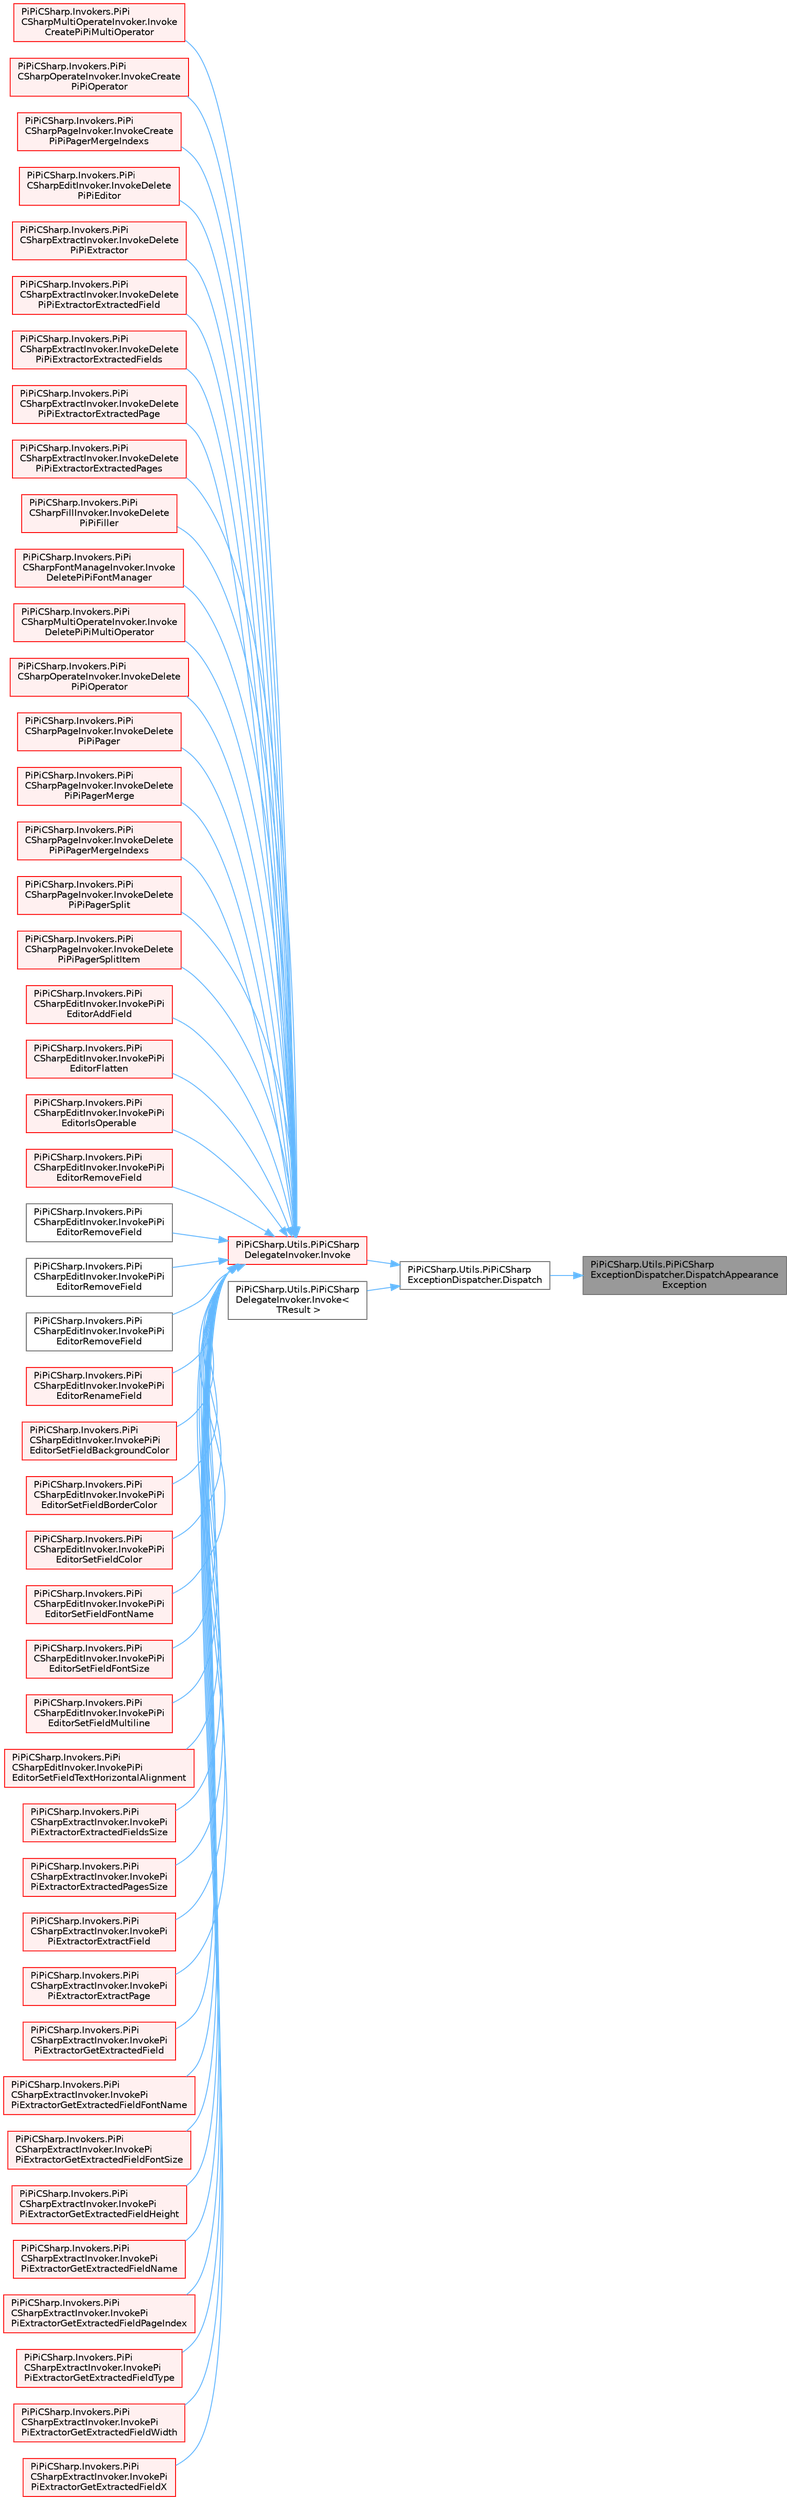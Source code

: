 digraph "PiPiCSharp.Utils.PiPiCSharpExceptionDispatcher.DispatchAppearanceException"
{
 // LATEX_PDF_SIZE
  bgcolor="transparent";
  edge [fontname=Helvetica,fontsize=10,labelfontname=Helvetica,labelfontsize=10];
  node [fontname=Helvetica,fontsize=10,shape=box,height=0.2,width=0.4];
  rankdir="RL";
  Node1 [id="Node000001",label="PiPiCSharp.Utils.PiPiCSharp\lExceptionDispatcher.DispatchAppearance\lException",height=0.2,width=0.4,color="gray40", fillcolor="grey60", style="filled", fontcolor="black",tooltip=" "];
  Node1 -> Node2 [id="edge1_Node000001_Node000002",dir="back",color="steelblue1",style="solid",tooltip=" "];
  Node2 [id="Node000002",label="PiPiCSharp.Utils.PiPiCSharp\lExceptionDispatcher.Dispatch",height=0.2,width=0.4,color="grey40", fillcolor="white", style="filled",URL="$class_pi_pi_c_sharp_1_1_utils_1_1_pi_pi_c_sharp_exception_dispatcher.html#ad5697422873390eb29f024aecfa4c83b",tooltip="Dispatch error."];
  Node2 -> Node3 [id="edge2_Node000002_Node000003",dir="back",color="steelblue1",style="solid",tooltip=" "];
  Node3 [id="Node000003",label="PiPiCSharp.Utils.PiPiCSharp\lDelegateInvoker.Invoke",height=0.2,width=0.4,color="red", fillcolor="#FFF0F0", style="filled",URL="$class_pi_pi_c_sharp_1_1_utils_1_1_pi_pi_c_sharp_delegate_invoker.html#ad3921b774f5d75070100abbcf4f76a82",tooltip="Invoke void result delegate."];
  Node3 -> Node4 [id="edge3_Node000003_Node000004",dir="back",color="steelblue1",style="solid",tooltip=" "];
  Node4 [id="Node000004",label="PiPiCSharp.Invokers.PiPi\lCSharpMultiOperateInvoker.Invoke\lCreatePiPiMultiOperator",height=0.2,width=0.4,color="red", fillcolor="#FFF0F0", style="filled",URL="$class_pi_pi_c_sharp_1_1_invokers_1_1_pi_pi_c_sharp_multi_operate_invoker.html#a444a6270b79ceb1eaa89cedc967bd25b",tooltip="Invoke PiPiMultiOperateWrapper CreatePiPiMultiOperator."];
  Node3 -> Node6 [id="edge4_Node000003_Node000006",dir="back",color="steelblue1",style="solid",tooltip=" "];
  Node6 [id="Node000006",label="PiPiCSharp.Invokers.PiPi\lCSharpOperateInvoker.InvokeCreate\lPiPiOperator",height=0.2,width=0.4,color="red", fillcolor="#FFF0F0", style="filled",URL="$class_pi_pi_c_sharp_1_1_invokers_1_1_pi_pi_c_sharp_operate_invoker.html#a9ad3be0358ceb0801a37e6e61db5630d",tooltip="Invoke PiPiOperateWrapper CreatePiPiOperator."];
  Node3 -> Node8 [id="edge5_Node000003_Node000008",dir="back",color="steelblue1",style="solid",tooltip=" "];
  Node8 [id="Node000008",label="PiPiCSharp.Invokers.PiPi\lCSharpPageInvoker.InvokeCreate\lPiPiPagerMergeIndexs",height=0.2,width=0.4,color="red", fillcolor="#FFF0F0", style="filled",URL="$class_pi_pi_c_sharp_1_1_invokers_1_1_pi_pi_c_sharp_page_invoker.html#a4329318467d8ca8cc2301d7736a44104",tooltip="Invoke PiPiPageWrapper CreatePiPiPagerMergeIndexs."];
  Node3 -> Node10 [id="edge6_Node000003_Node000010",dir="back",color="steelblue1",style="solid",tooltip=" "];
  Node10 [id="Node000010",label="PiPiCSharp.Invokers.PiPi\lCSharpEditInvoker.InvokeDelete\lPiPiEditor",height=0.2,width=0.4,color="red", fillcolor="#FFF0F0", style="filled",URL="$class_pi_pi_c_sharp_1_1_invokers_1_1_pi_pi_c_sharp_edit_invoker.html#af27b6208ff3325b85c9bf810bfdccea6",tooltip="Invoke PiPiEditWrapper DeletePiPiEditor."];
  Node3 -> Node12 [id="edge7_Node000003_Node000012",dir="back",color="steelblue1",style="solid",tooltip=" "];
  Node12 [id="Node000012",label="PiPiCSharp.Invokers.PiPi\lCSharpExtractInvoker.InvokeDelete\lPiPiExtractor",height=0.2,width=0.4,color="red", fillcolor="#FFF0F0", style="filled",URL="$class_pi_pi_c_sharp_1_1_invokers_1_1_pi_pi_c_sharp_extract_invoker.html#aa5bd631a380714805e3bd50c97588a65",tooltip="Invoke PiPiEditWrapper DeletePiPiExtractor."];
  Node3 -> Node14 [id="edge8_Node000003_Node000014",dir="back",color="steelblue1",style="solid",tooltip=" "];
  Node14 [id="Node000014",label="PiPiCSharp.Invokers.PiPi\lCSharpExtractInvoker.InvokeDelete\lPiPiExtractorExtractedField",height=0.2,width=0.4,color="red", fillcolor="#FFF0F0", style="filled",URL="$class_pi_pi_c_sharp_1_1_invokers_1_1_pi_pi_c_sharp_extract_invoker.html#a6efc39a65182a4c45fc5cd6fbfa64e94",tooltip="Invoke PiPiEditWrapper DeletePiPiExtractorExtractedField."];
  Node3 -> Node16 [id="edge9_Node000003_Node000016",dir="back",color="steelblue1",style="solid",tooltip=" "];
  Node16 [id="Node000016",label="PiPiCSharp.Invokers.PiPi\lCSharpExtractInvoker.InvokeDelete\lPiPiExtractorExtractedFields",height=0.2,width=0.4,color="red", fillcolor="#FFF0F0", style="filled",URL="$class_pi_pi_c_sharp_1_1_invokers_1_1_pi_pi_c_sharp_extract_invoker.html#a26cdbc1d90ebaf92beb90728373c9dc2",tooltip="Invoke PiPiEditWrapper DeletePiPiExtractorExtractedFields."];
  Node3 -> Node17 [id="edge10_Node000003_Node000017",dir="back",color="steelblue1",style="solid",tooltip=" "];
  Node17 [id="Node000017",label="PiPiCSharp.Invokers.PiPi\lCSharpExtractInvoker.InvokeDelete\lPiPiExtractorExtractedPage",height=0.2,width=0.4,color="red", fillcolor="#FFF0F0", style="filled",URL="$class_pi_pi_c_sharp_1_1_invokers_1_1_pi_pi_c_sharp_extract_invoker.html#af75082bde5f97529cb2c30ad7c39788e",tooltip="Invoke PiPiEditWrapper DeletePiPiExtractorExtractedPage."];
  Node3 -> Node19 [id="edge11_Node000003_Node000019",dir="back",color="steelblue1",style="solid",tooltip=" "];
  Node19 [id="Node000019",label="PiPiCSharp.Invokers.PiPi\lCSharpExtractInvoker.InvokeDelete\lPiPiExtractorExtractedPages",height=0.2,width=0.4,color="red", fillcolor="#FFF0F0", style="filled",URL="$class_pi_pi_c_sharp_1_1_invokers_1_1_pi_pi_c_sharp_extract_invoker.html#a16a5b377fa7d772bbd5b31ec063f2e07",tooltip="Invoke PiPiEditWrapper DeletePiPiExtractorExtractedPages."];
  Node3 -> Node20 [id="edge12_Node000003_Node000020",dir="back",color="steelblue1",style="solid",tooltip=" "];
  Node20 [id="Node000020",label="PiPiCSharp.Invokers.PiPi\lCSharpFillInvoker.InvokeDelete\lPiPiFiller",height=0.2,width=0.4,color="red", fillcolor="#FFF0F0", style="filled",URL="$class_pi_pi_c_sharp_1_1_invokers_1_1_pi_pi_c_sharp_fill_invoker.html#a83fbeffc67ab7233252c511509360504",tooltip="Invoke PiPiFillWrapper DeletePiPiFiller."];
  Node3 -> Node22 [id="edge13_Node000003_Node000022",dir="back",color="steelblue1",style="solid",tooltip=" "];
  Node22 [id="Node000022",label="PiPiCSharp.Invokers.PiPi\lCSharpFontManageInvoker.Invoke\lDeletePiPiFontManager",height=0.2,width=0.4,color="red", fillcolor="#FFF0F0", style="filled",URL="$class_pi_pi_c_sharp_1_1_invokers_1_1_pi_pi_c_sharp_font_manage_invoker.html#ad4aa4f9febbbf17d39802b2037aafecd",tooltip="Invoke PiPiFontManageWrapper DeletePiPiFontManager."];
  Node3 -> Node24 [id="edge14_Node000003_Node000024",dir="back",color="steelblue1",style="solid",tooltip=" "];
  Node24 [id="Node000024",label="PiPiCSharp.Invokers.PiPi\lCSharpMultiOperateInvoker.Invoke\lDeletePiPiMultiOperator",height=0.2,width=0.4,color="red", fillcolor="#FFF0F0", style="filled",URL="$class_pi_pi_c_sharp_1_1_invokers_1_1_pi_pi_c_sharp_multi_operate_invoker.html#a8ed97755b1fa89530b8f3148fb3a8343",tooltip="Invoke PiPiMultiOperateWrapper DeletePiPiMultiOperator."];
  Node3 -> Node26 [id="edge15_Node000003_Node000026",dir="back",color="steelblue1",style="solid",tooltip=" "];
  Node26 [id="Node000026",label="PiPiCSharp.Invokers.PiPi\lCSharpOperateInvoker.InvokeDelete\lPiPiOperator",height=0.2,width=0.4,color="red", fillcolor="#FFF0F0", style="filled",URL="$class_pi_pi_c_sharp_1_1_invokers_1_1_pi_pi_c_sharp_operate_invoker.html#a97684bec9a545629f0735573c31fa6a5",tooltip="Invoke PiPiOperateWrapper DeletePiPiOperator."];
  Node3 -> Node28 [id="edge16_Node000003_Node000028",dir="back",color="steelblue1",style="solid",tooltip=" "];
  Node28 [id="Node000028",label="PiPiCSharp.Invokers.PiPi\lCSharpPageInvoker.InvokeDelete\lPiPiPager",height=0.2,width=0.4,color="red", fillcolor="#FFF0F0", style="filled",URL="$class_pi_pi_c_sharp_1_1_invokers_1_1_pi_pi_c_sharp_page_invoker.html#a4232c2f3e71e67ccd79726c972fddf7b",tooltip="Invoke PiPiPageWrapper DeletePiPiPager."];
  Node3 -> Node30 [id="edge17_Node000003_Node000030",dir="back",color="steelblue1",style="solid",tooltip=" "];
  Node30 [id="Node000030",label="PiPiCSharp.Invokers.PiPi\lCSharpPageInvoker.InvokeDelete\lPiPiPagerMerge",height=0.2,width=0.4,color="red", fillcolor="#FFF0F0", style="filled",URL="$class_pi_pi_c_sharp_1_1_invokers_1_1_pi_pi_c_sharp_page_invoker.html#a798a6c4801fbb00363418b96a670c787",tooltip="Invoke PiPiPageWrapper DeletePiPiPagerMerge."];
  Node3 -> Node31 [id="edge18_Node000003_Node000031",dir="back",color="steelblue1",style="solid",tooltip=" "];
  Node31 [id="Node000031",label="PiPiCSharp.Invokers.PiPi\lCSharpPageInvoker.InvokeDelete\lPiPiPagerMergeIndexs",height=0.2,width=0.4,color="red", fillcolor="#FFF0F0", style="filled",URL="$class_pi_pi_c_sharp_1_1_invokers_1_1_pi_pi_c_sharp_page_invoker.html#a03d2421129a9bb466d6d8f4a90f1dbbb",tooltip="Invoke PiPiPageWrapper DeletePiPiPagerMergeIndexs."];
  Node3 -> Node32 [id="edge19_Node000003_Node000032",dir="back",color="steelblue1",style="solid",tooltip=" "];
  Node32 [id="Node000032",label="PiPiCSharp.Invokers.PiPi\lCSharpPageInvoker.InvokeDelete\lPiPiPagerSplit",height=0.2,width=0.4,color="red", fillcolor="#FFF0F0", style="filled",URL="$class_pi_pi_c_sharp_1_1_invokers_1_1_pi_pi_c_sharp_page_invoker.html#a7c4aad317fa997f05a66caeee3f9734d",tooltip="Invoke PiPiPageWrapper DeletePiPiPagerSplit."];
  Node3 -> Node34 [id="edge20_Node000003_Node000034",dir="back",color="steelblue1",style="solid",tooltip=" "];
  Node34 [id="Node000034",label="PiPiCSharp.Invokers.PiPi\lCSharpPageInvoker.InvokeDelete\lPiPiPagerSplitItem",height=0.2,width=0.4,color="red", fillcolor="#FFF0F0", style="filled",URL="$class_pi_pi_c_sharp_1_1_invokers_1_1_pi_pi_c_sharp_page_invoker.html#ae7a92c93a52a30fe99d97cb88acd377a",tooltip="Invoke PiPiPageWrapper DeletePiPiPagerSplitItem."];
  Node3 -> Node35 [id="edge21_Node000003_Node000035",dir="back",color="steelblue1",style="solid",tooltip=" "];
  Node35 [id="Node000035",label="PiPiCSharp.Invokers.PiPi\lCSharpEditInvoker.InvokePiPi\lEditorAddField",height=0.2,width=0.4,color="red", fillcolor="#FFF0F0", style="filled",URL="$class_pi_pi_c_sharp_1_1_invokers_1_1_pi_pi_c_sharp_edit_invoker.html#a4aef793e2cd51aa69b31ebd457e485a1",tooltip="Invoke PiPiEditWrapper PiPiEditorAddField."];
  Node3 -> Node37 [id="edge22_Node000003_Node000037",dir="back",color="steelblue1",style="solid",tooltip=" "];
  Node37 [id="Node000037",label="PiPiCSharp.Invokers.PiPi\lCSharpEditInvoker.InvokePiPi\lEditorFlatten",height=0.2,width=0.4,color="red", fillcolor="#FFF0F0", style="filled",URL="$class_pi_pi_c_sharp_1_1_invokers_1_1_pi_pi_c_sharp_edit_invoker.html#af8e6c620073751b20b7996bfa1dc3fee",tooltip="Invoke PiPiEditWrapper PiPiEditorFlatten."];
  Node3 -> Node39 [id="edge23_Node000003_Node000039",dir="back",color="steelblue1",style="solid",tooltip=" "];
  Node39 [id="Node000039",label="PiPiCSharp.Invokers.PiPi\lCSharpEditInvoker.InvokePiPi\lEditorIsOperable",height=0.2,width=0.4,color="red", fillcolor="#FFF0F0", style="filled",URL="$class_pi_pi_c_sharp_1_1_invokers_1_1_pi_pi_c_sharp_edit_invoker.html#a307dd65ed56eb9d8db4d41a8971ca47f",tooltip="Invoke PiPiEditWrapper PiPiEditorIsOperable."];
  Node3 -> Node41 [id="edge24_Node000003_Node000041",dir="back",color="steelblue1",style="solid",tooltip=" "];
  Node41 [id="Node000041",label="PiPiCSharp.Invokers.PiPi\lCSharpEditInvoker.InvokePiPi\lEditorRemoveField",height=0.2,width=0.4,color="red", fillcolor="#FFF0F0", style="filled",URL="$class_pi_pi_c_sharp_1_1_invokers_1_1_pi_pi_c_sharp_edit_invoker.html#a2a10c98bb88dd247fee5eb32db76b4be",tooltip="Invoke PiPiEditWrapper PiPiEditorRemoveField."];
  Node3 -> Node46 [id="edge25_Node000003_Node000046",dir="back",color="steelblue1",style="solid",tooltip=" "];
  Node46 [id="Node000046",label="PiPiCSharp.Invokers.PiPi\lCSharpEditInvoker.InvokePiPi\lEditorRemoveField",height=0.2,width=0.4,color="grey40", fillcolor="white", style="filled",URL="$class_pi_pi_c_sharp_1_1_invokers_1_1_pi_pi_c_sharp_edit_invoker.html#a6589e3474e0300f58e163d44280c8b7d",tooltip="Invoke PiPiEditWrapper PiPiEditorRemoveField."];
  Node3 -> Node47 [id="edge26_Node000003_Node000047",dir="back",color="steelblue1",style="solid",tooltip=" "];
  Node47 [id="Node000047",label="PiPiCSharp.Invokers.PiPi\lCSharpEditInvoker.InvokePiPi\lEditorRemoveField",height=0.2,width=0.4,color="grey40", fillcolor="white", style="filled",URL="$class_pi_pi_c_sharp_1_1_invokers_1_1_pi_pi_c_sharp_edit_invoker.html#a166cc262606d18833fb702d7d1826ada",tooltip="Invoke PiPiEditWrapper PiPiEditorRemoveField."];
  Node3 -> Node48 [id="edge27_Node000003_Node000048",dir="back",color="steelblue1",style="solid",tooltip=" "];
  Node48 [id="Node000048",label="PiPiCSharp.Invokers.PiPi\lCSharpEditInvoker.InvokePiPi\lEditorRemoveField",height=0.2,width=0.4,color="grey40", fillcolor="white", style="filled",URL="$class_pi_pi_c_sharp_1_1_invokers_1_1_pi_pi_c_sharp_edit_invoker.html#a6a1a696e21a43abaedcecca9af0fa625",tooltip="Invoke PiPiEditWrapper PiPiEditorRemoveField."];
  Node3 -> Node49 [id="edge28_Node000003_Node000049",dir="back",color="steelblue1",style="solid",tooltip=" "];
  Node49 [id="Node000049",label="PiPiCSharp.Invokers.PiPi\lCSharpEditInvoker.InvokePiPi\lEditorRenameField",height=0.2,width=0.4,color="red", fillcolor="#FFF0F0", style="filled",URL="$class_pi_pi_c_sharp_1_1_invokers_1_1_pi_pi_c_sharp_edit_invoker.html#ada04dc1a3929e792915531af6913aa97",tooltip="Invoke PiPiEditWrapper PiPiEditorRenameField."];
  Node3 -> Node51 [id="edge29_Node000003_Node000051",dir="back",color="steelblue1",style="solid",tooltip=" "];
  Node51 [id="Node000051",label="PiPiCSharp.Invokers.PiPi\lCSharpEditInvoker.InvokePiPi\lEditorSetFieldBackgroundColor",height=0.2,width=0.4,color="red", fillcolor="#FFF0F0", style="filled",URL="$class_pi_pi_c_sharp_1_1_invokers_1_1_pi_pi_c_sharp_edit_invoker.html#aa6f19d44ac5becae621715a5f91dd946",tooltip="Invoke PiPiEditWrapper PiPiEditorSetFieldBackgroundColor."];
  Node3 -> Node53 [id="edge30_Node000003_Node000053",dir="back",color="steelblue1",style="solid",tooltip=" "];
  Node53 [id="Node000053",label="PiPiCSharp.Invokers.PiPi\lCSharpEditInvoker.InvokePiPi\lEditorSetFieldBorderColor",height=0.2,width=0.4,color="red", fillcolor="#FFF0F0", style="filled",URL="$class_pi_pi_c_sharp_1_1_invokers_1_1_pi_pi_c_sharp_edit_invoker.html#a83bda2bd094a55a028688f9fd981118b",tooltip="Invoke PiPiEditWrapper PiPiEditorSetFieldBorderColor."];
  Node3 -> Node55 [id="edge31_Node000003_Node000055",dir="back",color="steelblue1",style="solid",tooltip=" "];
  Node55 [id="Node000055",label="PiPiCSharp.Invokers.PiPi\lCSharpEditInvoker.InvokePiPi\lEditorSetFieldColor",height=0.2,width=0.4,color="red", fillcolor="#FFF0F0", style="filled",URL="$class_pi_pi_c_sharp_1_1_invokers_1_1_pi_pi_c_sharp_edit_invoker.html#af0498f1642c1c226d25e4c42e8161ce9",tooltip="Invoke PiPiEditWrapper PiPiEditorSetFieldColor."];
  Node3 -> Node57 [id="edge32_Node000003_Node000057",dir="back",color="steelblue1",style="solid",tooltip=" "];
  Node57 [id="Node000057",label="PiPiCSharp.Invokers.PiPi\lCSharpEditInvoker.InvokePiPi\lEditorSetFieldFontName",height=0.2,width=0.4,color="red", fillcolor="#FFF0F0", style="filled",URL="$class_pi_pi_c_sharp_1_1_invokers_1_1_pi_pi_c_sharp_edit_invoker.html#aa49903ffa5af715b81e86d4b7c05a12f",tooltip="Invoke PiPiEditWrapper PiPiEditorSetFieldFontName."];
  Node3 -> Node59 [id="edge33_Node000003_Node000059",dir="back",color="steelblue1",style="solid",tooltip=" "];
  Node59 [id="Node000059",label="PiPiCSharp.Invokers.PiPi\lCSharpEditInvoker.InvokePiPi\lEditorSetFieldFontSize",height=0.2,width=0.4,color="red", fillcolor="#FFF0F0", style="filled",URL="$class_pi_pi_c_sharp_1_1_invokers_1_1_pi_pi_c_sharp_edit_invoker.html#af41eb1db28eba825f024da9ae6fdd0e9",tooltip="Invoke PiPiEditWrapper PiPiEditorSetFieldFontSize."];
  Node3 -> Node61 [id="edge34_Node000003_Node000061",dir="back",color="steelblue1",style="solid",tooltip=" "];
  Node61 [id="Node000061",label="PiPiCSharp.Invokers.PiPi\lCSharpEditInvoker.InvokePiPi\lEditorSetFieldMultiline",height=0.2,width=0.4,color="red", fillcolor="#FFF0F0", style="filled",URL="$class_pi_pi_c_sharp_1_1_invokers_1_1_pi_pi_c_sharp_edit_invoker.html#acb39840c9d35f2cf28bc7d56d479d182",tooltip="Invoke PiPiEditWrapper PiPiEditorSetFieldMultiline."];
  Node3 -> Node63 [id="edge35_Node000003_Node000063",dir="back",color="steelblue1",style="solid",tooltip=" "];
  Node63 [id="Node000063",label="PiPiCSharp.Invokers.PiPi\lCSharpEditInvoker.InvokePiPi\lEditorSetFieldTextHorizontalAlignment",height=0.2,width=0.4,color="red", fillcolor="#FFF0F0", style="filled",URL="$class_pi_pi_c_sharp_1_1_invokers_1_1_pi_pi_c_sharp_edit_invoker.html#ae16ade9aecc98da9a3ecf1d229906641",tooltip="Invoke PiPiEditWrapper PiPiEditorSetFieldTextHorizontalAlignment."];
  Node3 -> Node65 [id="edge36_Node000003_Node000065",dir="back",color="steelblue1",style="solid",tooltip=" "];
  Node65 [id="Node000065",label="PiPiCSharp.Invokers.PiPi\lCSharpExtractInvoker.InvokePi\lPiExtractorExtractedFieldsSize",height=0.2,width=0.4,color="red", fillcolor="#FFF0F0", style="filled",URL="$class_pi_pi_c_sharp_1_1_invokers_1_1_pi_pi_c_sharp_extract_invoker.html#a667d56ba62a10e0105bab9eb3b98722d",tooltip="Invoke PiPiEditWrapper PiPiExtractorExtractedFieldsSize."];
  Node3 -> Node66 [id="edge37_Node000003_Node000066",dir="back",color="steelblue1",style="solid",tooltip=" "];
  Node66 [id="Node000066",label="PiPiCSharp.Invokers.PiPi\lCSharpExtractInvoker.InvokePi\lPiExtractorExtractedPagesSize",height=0.2,width=0.4,color="red", fillcolor="#FFF0F0", style="filled",URL="$class_pi_pi_c_sharp_1_1_invokers_1_1_pi_pi_c_sharp_extract_invoker.html#aca3b121eebd8c44263d6d77ca2b70f5e",tooltip="Invoke PiPiEditWrapper PiPiExtractorExtractedPagesSize."];
  Node3 -> Node67 [id="edge38_Node000003_Node000067",dir="back",color="steelblue1",style="solid",tooltip=" "];
  Node67 [id="Node000067",label="PiPiCSharp.Invokers.PiPi\lCSharpExtractInvoker.InvokePi\lPiExtractorExtractField",height=0.2,width=0.4,color="red", fillcolor="#FFF0F0", style="filled",URL="$class_pi_pi_c_sharp_1_1_invokers_1_1_pi_pi_c_sharp_extract_invoker.html#a3530853725aeb8eb666dc3f213020761",tooltip="Invoke PiPiEditWrapper PiPiExtractorExtractField."];
  Node3 -> Node68 [id="edge39_Node000003_Node000068",dir="back",color="steelblue1",style="solid",tooltip=" "];
  Node68 [id="Node000068",label="PiPiCSharp.Invokers.PiPi\lCSharpExtractInvoker.InvokePi\lPiExtractorExtractPage",height=0.2,width=0.4,color="red", fillcolor="#FFF0F0", style="filled",URL="$class_pi_pi_c_sharp_1_1_invokers_1_1_pi_pi_c_sharp_extract_invoker.html#a2176d251dd0cd885e8d95329b3df728b",tooltip="Invoke PiPiEditWrapper PiPiExtractorExtractPage."];
  Node3 -> Node69 [id="edge40_Node000003_Node000069",dir="back",color="steelblue1",style="solid",tooltip=" "];
  Node69 [id="Node000069",label="PiPiCSharp.Invokers.PiPi\lCSharpExtractInvoker.InvokePi\lPiExtractorGetExtractedField",height=0.2,width=0.4,color="red", fillcolor="#FFF0F0", style="filled",URL="$class_pi_pi_c_sharp_1_1_invokers_1_1_pi_pi_c_sharp_extract_invoker.html#ab481dc9a7a847a233300003ad4b985b4",tooltip="Invoke PiPiEditWrapper PiPiExtractorGetExtractedField."];
  Node3 -> Node70 [id="edge41_Node000003_Node000070",dir="back",color="steelblue1",style="solid",tooltip=" "];
  Node70 [id="Node000070",label="PiPiCSharp.Invokers.PiPi\lCSharpExtractInvoker.InvokePi\lPiExtractorGetExtractedFieldFontName",height=0.2,width=0.4,color="red", fillcolor="#FFF0F0", style="filled",URL="$class_pi_pi_c_sharp_1_1_invokers_1_1_pi_pi_c_sharp_extract_invoker.html#ab59ab056f34ee7ad494239e8e30e8c82",tooltip="Invoke PiPiEditWrapper PiPiExtractorGetExtractedFieldFontName."];
  Node3 -> Node71 [id="edge42_Node000003_Node000071",dir="back",color="steelblue1",style="solid",tooltip=" "];
  Node71 [id="Node000071",label="PiPiCSharp.Invokers.PiPi\lCSharpExtractInvoker.InvokePi\lPiExtractorGetExtractedFieldFontSize",height=0.2,width=0.4,color="red", fillcolor="#FFF0F0", style="filled",URL="$class_pi_pi_c_sharp_1_1_invokers_1_1_pi_pi_c_sharp_extract_invoker.html#adc625b937bf50952ce89973f476470ad",tooltip="Invoke PiPiEditWrapper PiPiExtractorGetExtractedFieldFontSize."];
  Node3 -> Node72 [id="edge43_Node000003_Node000072",dir="back",color="steelblue1",style="solid",tooltip=" "];
  Node72 [id="Node000072",label="PiPiCSharp.Invokers.PiPi\lCSharpExtractInvoker.InvokePi\lPiExtractorGetExtractedFieldHeight",height=0.2,width=0.4,color="red", fillcolor="#FFF0F0", style="filled",URL="$class_pi_pi_c_sharp_1_1_invokers_1_1_pi_pi_c_sharp_extract_invoker.html#a83eba66ea5333eca737ce3116a4627b5",tooltip="Invoke PiPiEditWrapper PiPiExtractorGetExtractedFieldHeight."];
  Node3 -> Node73 [id="edge44_Node000003_Node000073",dir="back",color="steelblue1",style="solid",tooltip=" "];
  Node73 [id="Node000073",label="PiPiCSharp.Invokers.PiPi\lCSharpExtractInvoker.InvokePi\lPiExtractorGetExtractedFieldName",height=0.2,width=0.4,color="red", fillcolor="#FFF0F0", style="filled",URL="$class_pi_pi_c_sharp_1_1_invokers_1_1_pi_pi_c_sharp_extract_invoker.html#a583f5df1ae3660aceac9732c51495024",tooltip="Invoke PiPiEditWrapper PiPiExtractorGetExtractedFieldName."];
  Node3 -> Node74 [id="edge45_Node000003_Node000074",dir="back",color="steelblue1",style="solid",tooltip=" "];
  Node74 [id="Node000074",label="PiPiCSharp.Invokers.PiPi\lCSharpExtractInvoker.InvokePi\lPiExtractorGetExtractedFieldPageIndex",height=0.2,width=0.4,color="red", fillcolor="#FFF0F0", style="filled",URL="$class_pi_pi_c_sharp_1_1_invokers_1_1_pi_pi_c_sharp_extract_invoker.html#a403cf083d7cccf8ea76eeda28e0c8ef0",tooltip="Invoke PiPiEditWrapper PiPiExtractorGetExtractedFieldPageIndex."];
  Node3 -> Node75 [id="edge46_Node000003_Node000075",dir="back",color="steelblue1",style="solid",tooltip=" "];
  Node75 [id="Node000075",label="PiPiCSharp.Invokers.PiPi\lCSharpExtractInvoker.InvokePi\lPiExtractorGetExtractedFieldType",height=0.2,width=0.4,color="red", fillcolor="#FFF0F0", style="filled",URL="$class_pi_pi_c_sharp_1_1_invokers_1_1_pi_pi_c_sharp_extract_invoker.html#a443eddca57bb16ca3774f33ddd89d2f6",tooltip="Invoke PiPiEditWrapper PiPiExtractorGetExtractedFieldType."];
  Node3 -> Node76 [id="edge47_Node000003_Node000076",dir="back",color="steelblue1",style="solid",tooltip=" "];
  Node76 [id="Node000076",label="PiPiCSharp.Invokers.PiPi\lCSharpExtractInvoker.InvokePi\lPiExtractorGetExtractedFieldWidth",height=0.2,width=0.4,color="red", fillcolor="#FFF0F0", style="filled",URL="$class_pi_pi_c_sharp_1_1_invokers_1_1_pi_pi_c_sharp_extract_invoker.html#a9ca6d2b5a65ca4e154b056b84ee59748",tooltip="Invoke PiPiEditWrapper PiPiExtractorGetExtractedFieldWidth."];
  Node3 -> Node77 [id="edge48_Node000003_Node000077",dir="back",color="steelblue1",style="solid",tooltip=" "];
  Node77 [id="Node000077",label="PiPiCSharp.Invokers.PiPi\lCSharpExtractInvoker.InvokePi\lPiExtractorGetExtractedFieldX",height=0.2,width=0.4,color="red", fillcolor="#FFF0F0", style="filled",URL="$class_pi_pi_c_sharp_1_1_invokers_1_1_pi_pi_c_sharp_extract_invoker.html#a45259f98430af8c862a8ddd40c834e3d",tooltip="Invoke PiPiEditWrapper PiPiExtractorGetExtractedFieldX."];
  Node2 -> Node119 [id="edge49_Node000002_Node000119",dir="back",color="steelblue1",style="solid",tooltip=" "];
  Node119 [id="Node000119",label="PiPiCSharp.Utils.PiPiCSharp\lDelegateInvoker.Invoke\<\l TResult \>",height=0.2,width=0.4,color="grey40", fillcolor="white", style="filled",URL="$class_pi_pi_c_sharp_1_1_utils_1_1_pi_pi_c_sharp_delegate_invoker.html#a3b3fe889d3b39a3323fb624be14c3f4d",tooltip="Invoke result delegate."];
}
